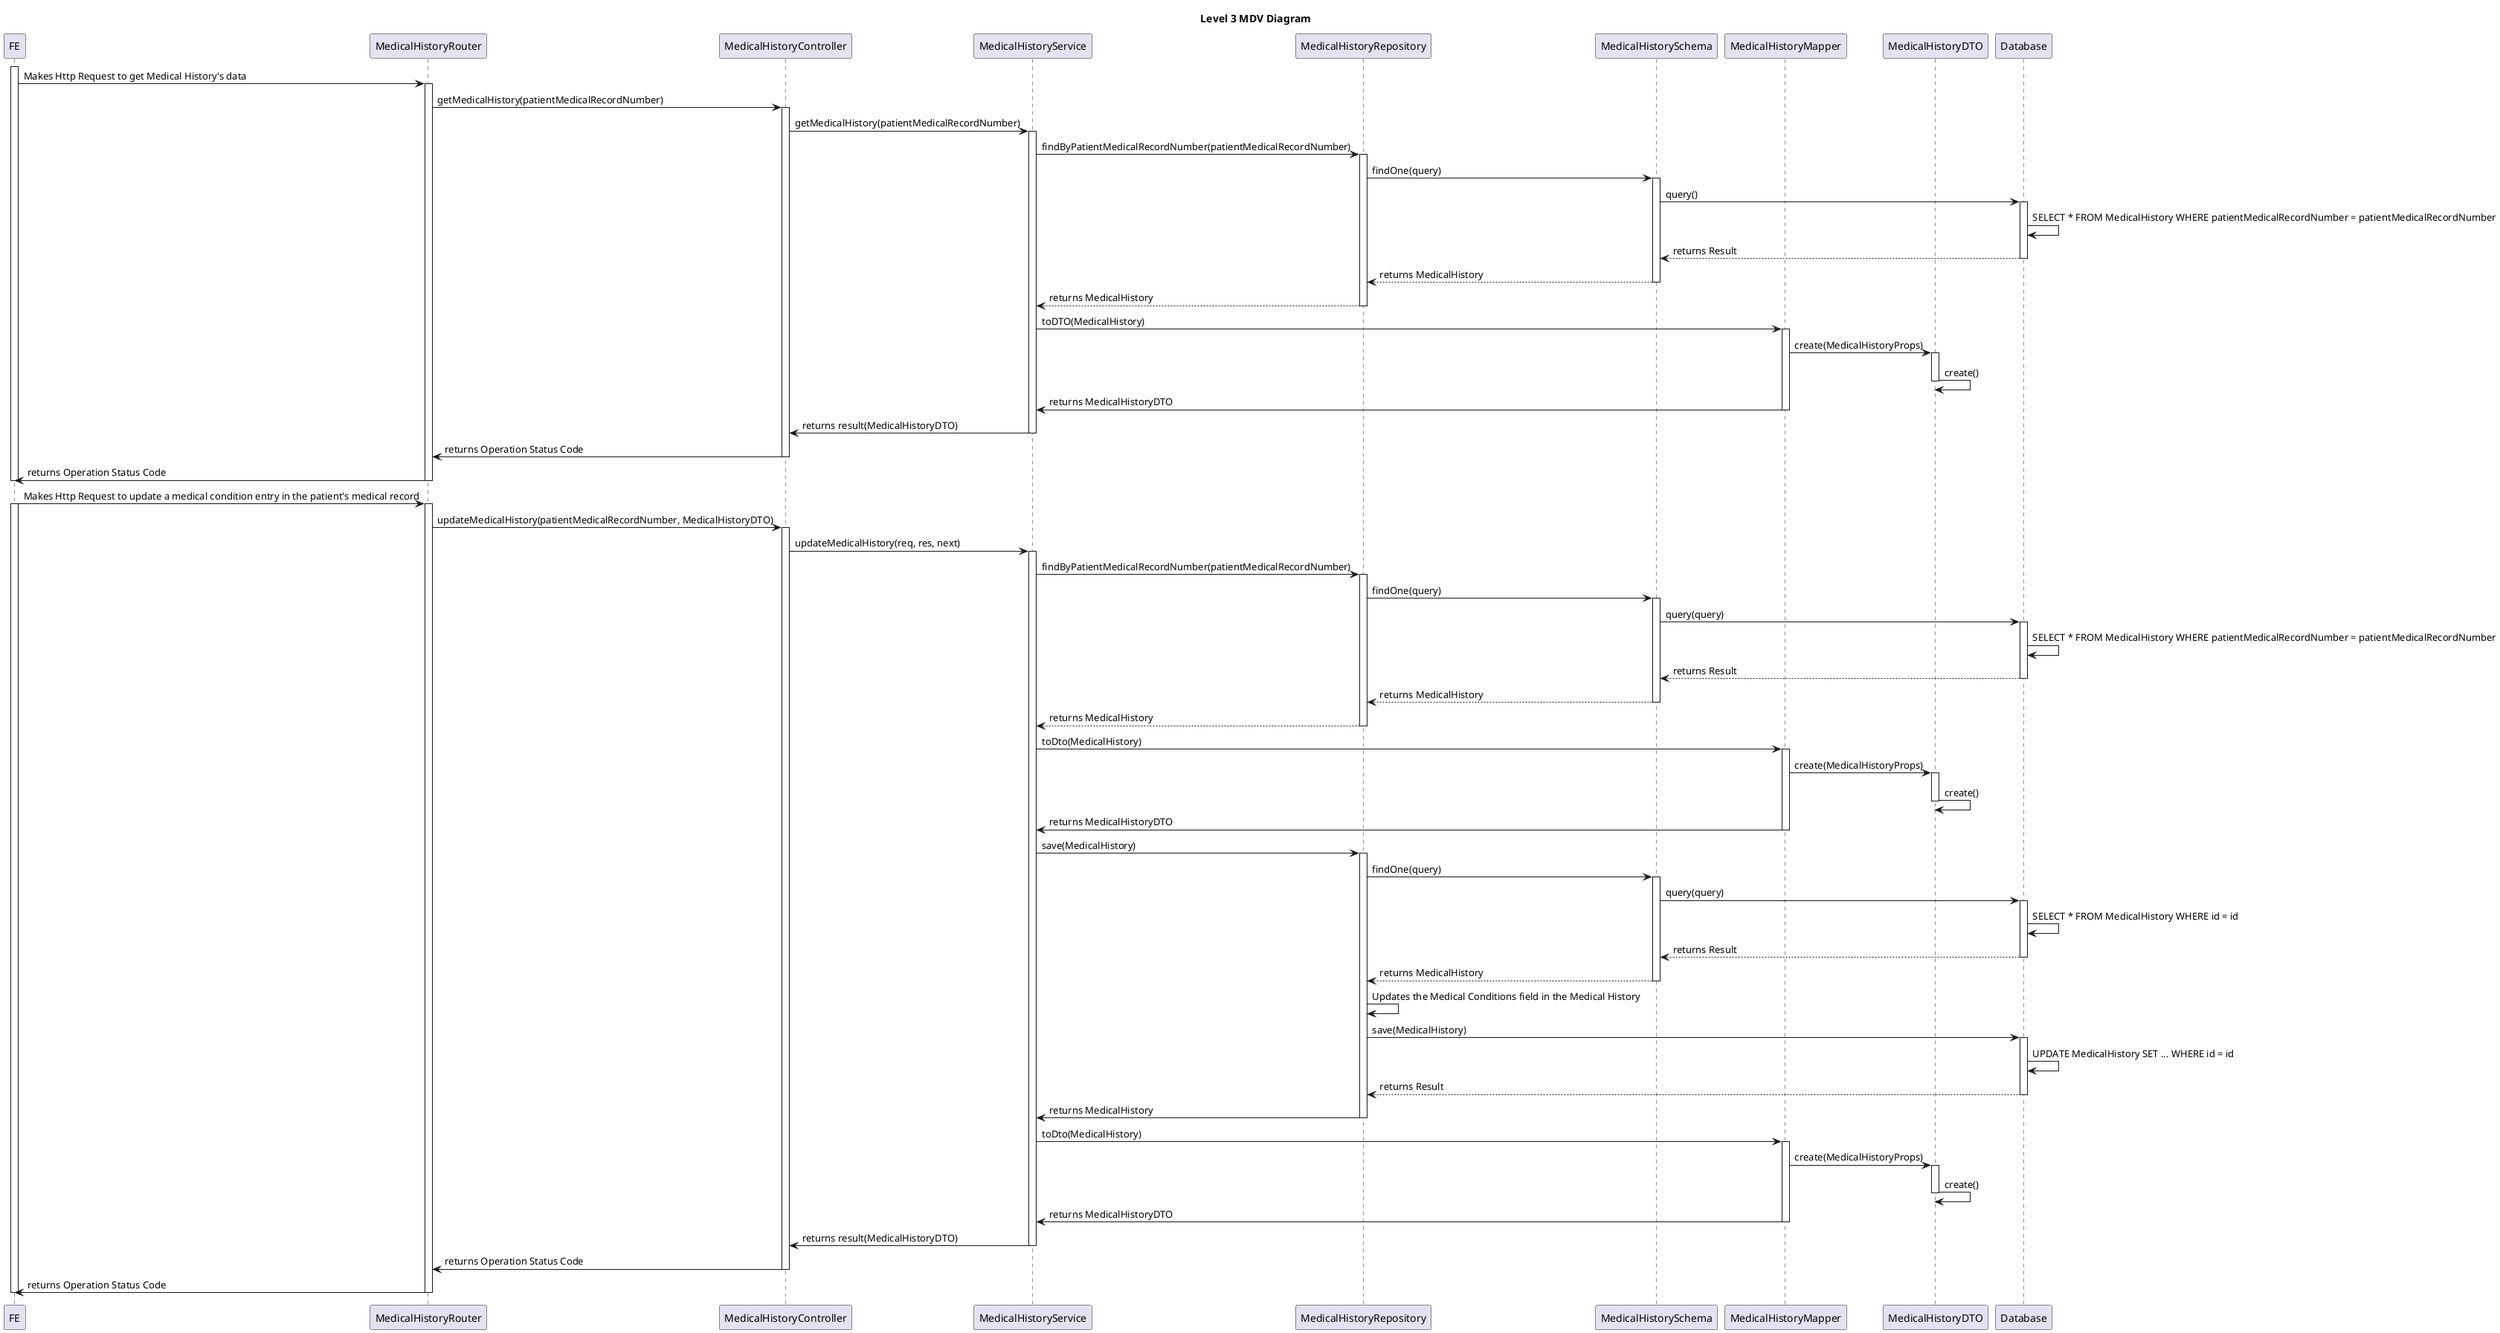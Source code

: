 @startuml level_3_MDV

title Level 3 MDV Diagram

hide empty members
'skinparam Linetype ortho

skinparam class {
    BackgroundColor<<valueObject>> #D6EAF8
    BackgroundColor<<root>> #FDEBD0
    BackgroundColor<<service>> #D1F2EB
    BackgroundColor #UIF9E7
    AARowColor Black
}

skinparam package {
    BackgroundColor #EBF5FB
}

participant FE as FE
participant "MedicalHistoryRouter" as AR
participant "MedicalHistoryController" as AC
participant "MedicalHistoryService" as AS
participant "MedicalHistoryRepository" as ARP
participant "MedicalHistorySchema" as ASC
participant "MedicalHistoryMapper" as AM
participant "MedicalHistoryDTO" as AD
participant "Database" as DB

activate FE
FE -> AR: Makes Http Request to get Medical History's data
activate AR
AR -> AC: getMedicalHistory(patientMedicalRecordNumber)
activate AC
AC -> AS: getMedicalHistory(patientMedicalRecordNumber)
activate AS
AS -> ARP: findByPatientMedicalRecordNumber(patientMedicalRecordNumber)
activate ARP
ARP -> ASC: findOne(query)
activate ASC
ASC -> DB: query()
activate DB
DB -> DB: SELECT * FROM MedicalHistory WHERE patientMedicalRecordNumber = patientMedicalRecordNumber
DB --> ASC: returns Result
deactivate DB
ASC --> ARP: returns MedicalHistory
deactivate ASC
ARP --> AS: returns MedicalHistory
deactivate ARP
AS -> AM: toDTO(MedicalHistory)
activate AM
AM -> AD: create(MedicalHistoryProps)
activate AD
AD -> AD: create()
deactivate AD
AM -> AS: returns MedicalHistoryDTO
deactivate AM
AS -> AC: returns result(MedicalHistoryDTO)
deactivate AS
AC -> AR: returns Operation Status Code
deactivate AC
AR -> FE: returns Operation Status Code
deactivate AR
deactivate FE

FE -> AR: Makes Http Request to update a medical condition entry in the patient's medical record
activate FE
activate AR
AR -> AC: updateMedicalHistory(patientMedicalRecordNumber, MedicalHistoryDTO)
activate AC
AC -> AS: updateMedicalHistory(req, res, next)
activate AS
AS -> ARP: findByPatientMedicalRecordNumber(patientMedicalRecordNumber)
activate ARP
ARP -> ASC: findOne(query)
activate ASC
ASC -> DB: query(query)
activate DB	
DB -> DB: SELECT * FROM MedicalHistory WHERE patientMedicalRecordNumber = patientMedicalRecordNumber
DB --> ASC: returns Result
deactivate DB
ASC --> ARP: returns MedicalHistory
deactivate ASC
ARP --> AS: returns MedicalHistory
deactivate ARP
AS -> AM: toDto(MedicalHistory)
activate AM
AM -> AD: create(MedicalHistoryProps)
activate AD
AD -> AD: create()
deactivate AD
AM -> AS: returns MedicalHistoryDTO
deactivate AM
AS -> ARP: save(MedicalHistory)
activate ARP
ARP -> ASC: findOne(query)
activate ASC
ASC -> DB: query(query)
activate DB
DB -> DB: SELECT * FROM MedicalHistory WHERE id = id
DB --> ASC: returns Result
deactivate DB
ASC --> ARP: returns MedicalHistory
deactivate ASC
ARP -> ARP: Updates the Medical Conditions field in the Medical History
ARP -> DB: save(MedicalHistory)
activate DB
DB -> DB: UPDATE MedicalHistory SET ... WHERE id = id
DB --> ARP: returns Result
deactivate DB
ARP -> AS: returns MedicalHistory
deactivate ARP
AS -> AM: toDto(MedicalHistory)
activate AM
AM -> AD: create(MedicalHistoryProps)
activate AD
AD -> AD: create()
deactivate AD
AM -> AS: returns MedicalHistoryDTO
deactivate AM
AS -> AC: returns result(MedicalHistoryDTO)
deactivate AS
AC -> AR: returns Operation Status Code
deactivate AC
AR -> FE: returns Operation Status Code
deactivate AR
deactivate FE

@enduml